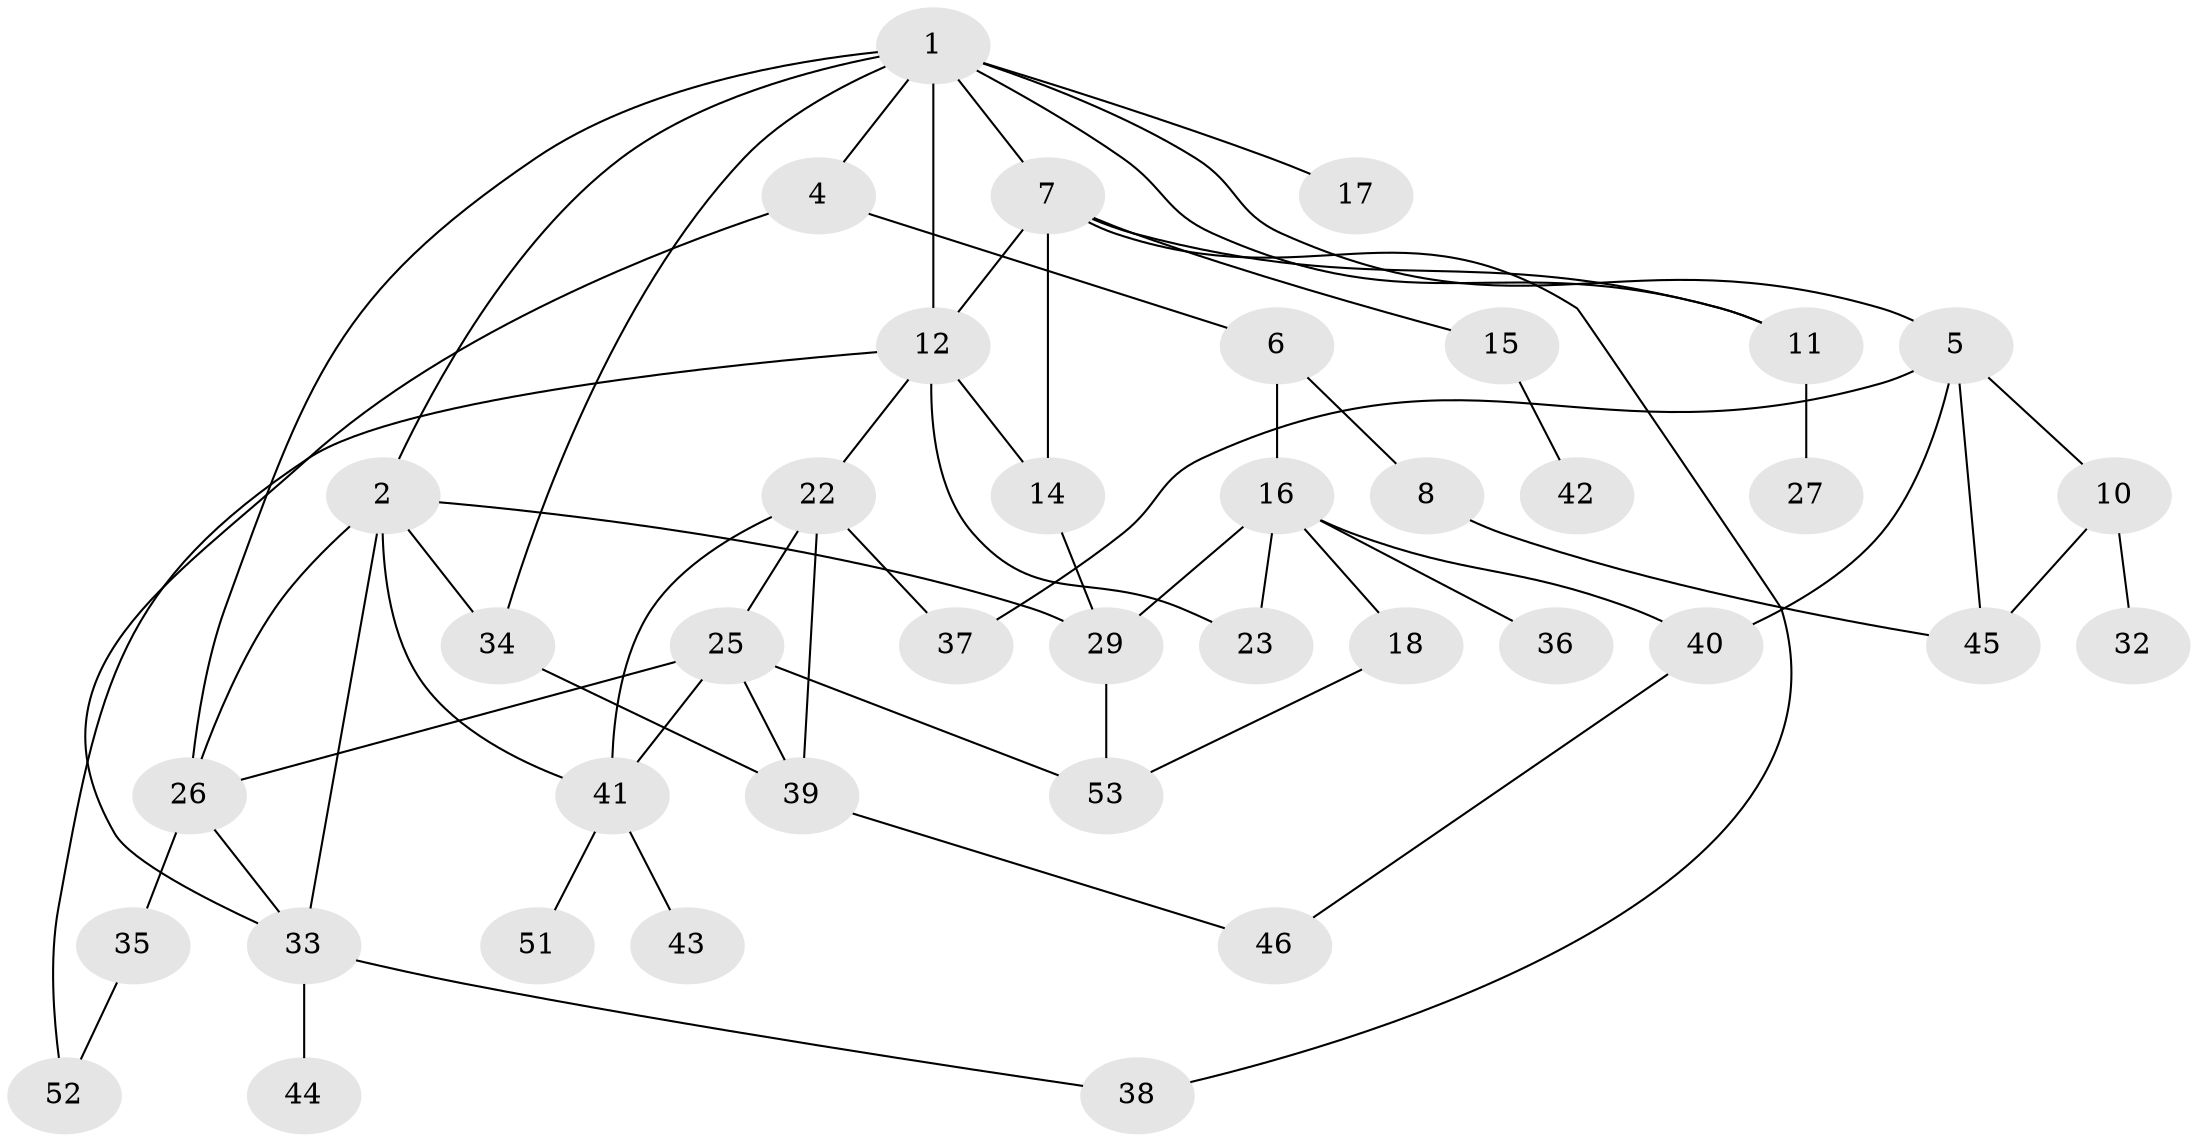 // original degree distribution, {9: 0.017543859649122806, 6: 0.017543859649122806, 2: 0.2982456140350877, 3: 0.38596491228070173, 4: 0.05263157894736842, 5: 0.10526315789473684, 1: 0.12280701754385964}
// Generated by graph-tools (version 1.1) at 2025/10/02/27/25 16:10:55]
// undirected, 39 vertices, 62 edges
graph export_dot {
graph [start="1"]
  node [color=gray90,style=filled];
  1 [super="+3"];
  2 [super="+19"];
  4;
  5 [super="+31"];
  6;
  7 [super="+24"];
  8 [super="+9"];
  10 [super="+13"];
  11 [super="+21"];
  12 [super="+20"];
  14 [super="+48"];
  15;
  16 [super="+30"];
  17;
  18;
  22;
  23;
  25 [super="+50"];
  26 [super="+28"];
  27;
  29 [super="+49"];
  32;
  33 [super="+55"];
  34;
  35;
  36;
  37;
  38;
  39 [super="+57"];
  40 [super="+56"];
  41 [super="+47"];
  42;
  43;
  44;
  45;
  46 [super="+54"];
  51;
  52;
  53;
  1 -- 2;
  1 -- 4;
  1 -- 5;
  1 -- 7;
  1 -- 11;
  1 -- 17;
  1 -- 26;
  1 -- 12;
  1 -- 34;
  2 -- 29;
  2 -- 34;
  2 -- 26;
  2 -- 33 [weight=2];
  2 -- 41;
  4 -- 6;
  4 -- 33;
  5 -- 10;
  5 -- 37;
  5 -- 40;
  5 -- 45;
  6 -- 8;
  6 -- 16;
  7 -- 12;
  7 -- 15;
  7 -- 38;
  7 -- 11;
  7 -- 14;
  8 -- 45;
  10 -- 45;
  10 -- 32;
  11 -- 27 [weight=2];
  12 -- 14;
  12 -- 23;
  12 -- 52;
  12 -- 22;
  14 -- 29;
  15 -- 42;
  16 -- 18;
  16 -- 36;
  16 -- 23;
  16 -- 40;
  16 -- 29;
  18 -- 53;
  22 -- 25;
  22 -- 37;
  22 -- 39;
  22 -- 41;
  25 -- 53;
  25 -- 41;
  25 -- 26;
  25 -- 39;
  26 -- 33;
  26 -- 35;
  29 -- 53;
  33 -- 44;
  33 -- 38;
  34 -- 39;
  35 -- 52;
  39 -- 46;
  40 -- 46;
  41 -- 43;
  41 -- 51;
}
